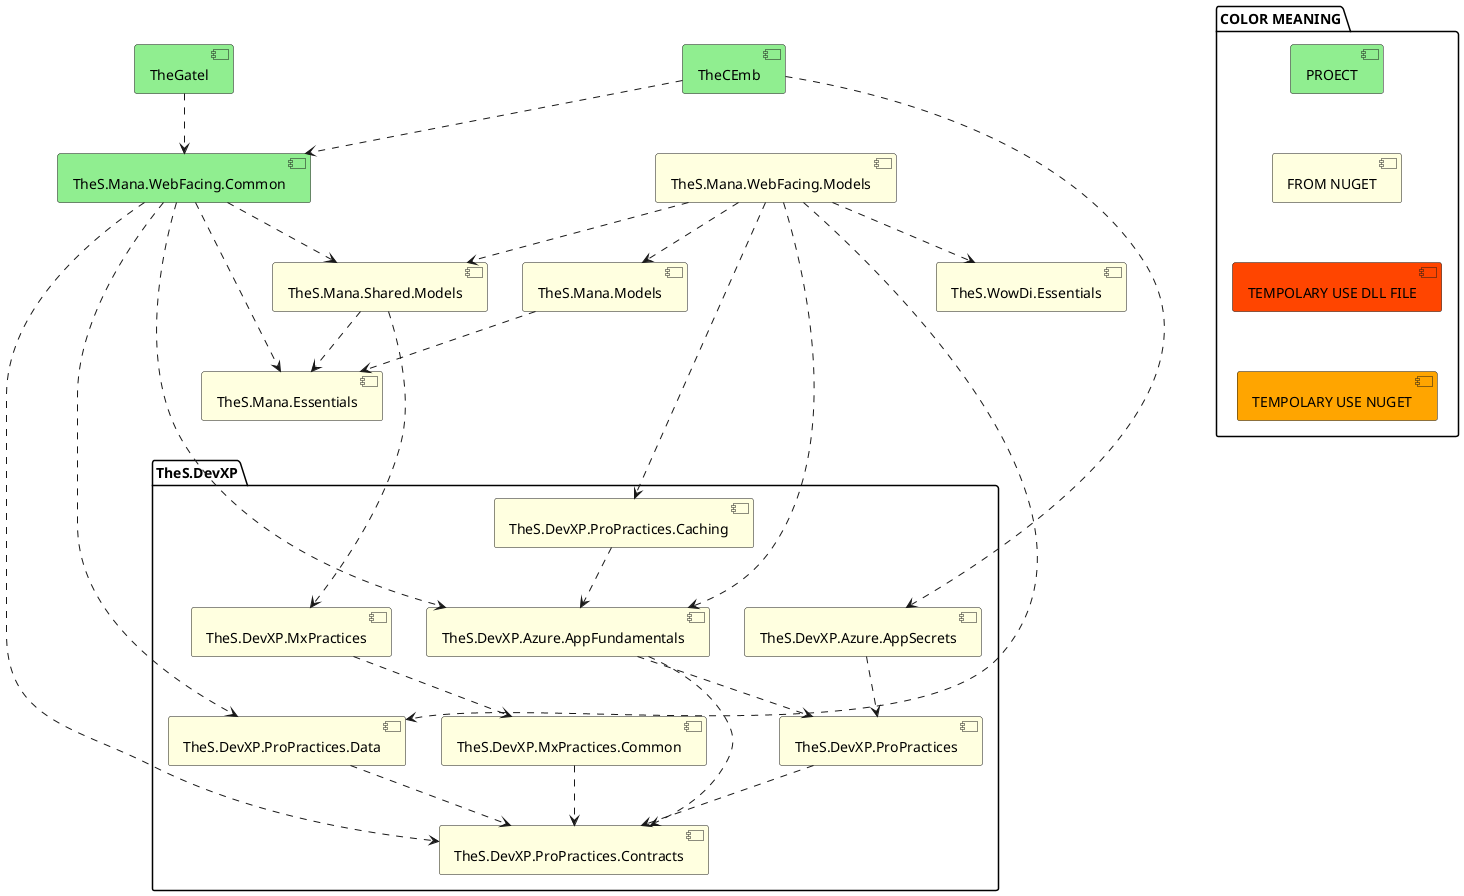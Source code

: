 @startuml ManaGate

package "COLOR MEANING" {
	[PROECT] #LightGreen
	[FROM NUGET] #LightYellow
	[TEMPOLARY USE DLL FILE] #OrangeRed
	[TEMPOLARY USE NUGET] #Orange

	[PROECT] -[hidden]- [FROM NUGET]
	[FROM NUGET] -[hidden]- [TEMPOLARY USE DLL FILE]
	[TEMPOLARY USE DLL FILE] -[hidden]- [TEMPOLARY USE NUGET]
}

[TheCEmb] #LightGreen
[TheGatel] #LightGreen
[TheS.Mana.WebFacing.Common] #LightGreen
package TheS.DevXP {
	[TheS.DevXP.Azure.AppFundamentals] #LightYellow
	[TheS.DevXP.Azure.AppSecrets] #LightYellow
	[TheS.DevXP.ProPractices] #LightYellow
	[TheS.DevXP.ProPractices.Caching] #LightYellow
	[TheS.DevXP.ProPractices.Contracts] #LightYellow
	[TheS.DevXP.MxPractices] #LightYellow
	[TheS.DevXP.MxPractices.Common] #LightYellow
	[TheS.DevXP.ProPractices.Data] #LightYellow
}
[TheS.Mana.Essentials] #LightYellow
[TheS.Mana.Shared.Models] #LightYellow
[TheS.Mana.WebFacing.Models] #LightYellow
[TheS.Mana.Models] #LightYellow
[TheS.WowDi.Essentials] #LightYellow



[TheCEmb] ..> [TheS.Mana.WebFacing.Common]
[TheGatel] ..> [TheS.Mana.WebFacing.Common]
[TheCEmb] ..> [TheS.DevXP.Azure.AppSecrets]
[TheS.DevXP.Azure.AppSecrets] ..> [TheS.DevXP.ProPractices]
[TheS.DevXP.ProPractices] ..> [TheS.DevXP.ProPractices.Contracts]
[TheS.Mana.WebFacing.Common] ..> [TheS.DevXP.Azure.AppFundamentals]
[TheS.DevXP.Azure.AppFundamentals] ..> [TheS.DevXP.ProPractices]
[TheS.DevXP.Azure.AppFundamentals] ..> [TheS.DevXP.ProPractices.Contracts]
[TheS.Mana.WebFacing.Common] ..> [TheS.DevXP.ProPractices.Contracts]
[TheS.Mana.WebFacing.Common] ..> [TheS.DevXP.ProPractices.Data]
[TheS.DevXP.ProPractices.Data] ..> [TheS.DevXP.ProPractices.Contracts]
[TheS.Mana.WebFacing.Common] ..> [TheS.Mana.Essentials]
[TheS.Mana.WebFacing.Common] ..> [TheS.Mana.Shared.Models]
[TheS.Mana.Shared.Models] ....> [TheS.DevXP.MxPractices]
[TheS.DevXP.MxPractices] ..> [TheS.DevXP.MxPractices.Common]
[TheS.DevXP.MxPractices.Common] ..> [TheS.DevXP.ProPractices.Contracts]
[TheS.Mana.Shared.Models] ..> [TheS.Mana.Essentials]
[TheS.Mana.WebFacing.Models] ..> [TheS.DevXP.Azure.AppFundamentals]
[TheS.Mana.WebFacing.Models] ...> [TheS.DevXP.ProPractices.Caching]
[TheS.DevXP.ProPractices.Caching] ..> [TheS.DevXP.Azure.AppFundamentals]
[TheS.Mana.WebFacing.Models] ..> [TheS.DevXP.ProPractices.Data]
[TheS.Mana.WebFacing.Models] ..> [TheS.Mana.Models]
[TheS.Mana.Models] ..> [TheS.Mana.Essentials]
[TheS.Mana.WebFacing.Models] ..> [TheS.Mana.Shared.Models]
[TheS.Mana.WebFacing.Models] ..> [TheS.WowDi.Essentials]

@enduml